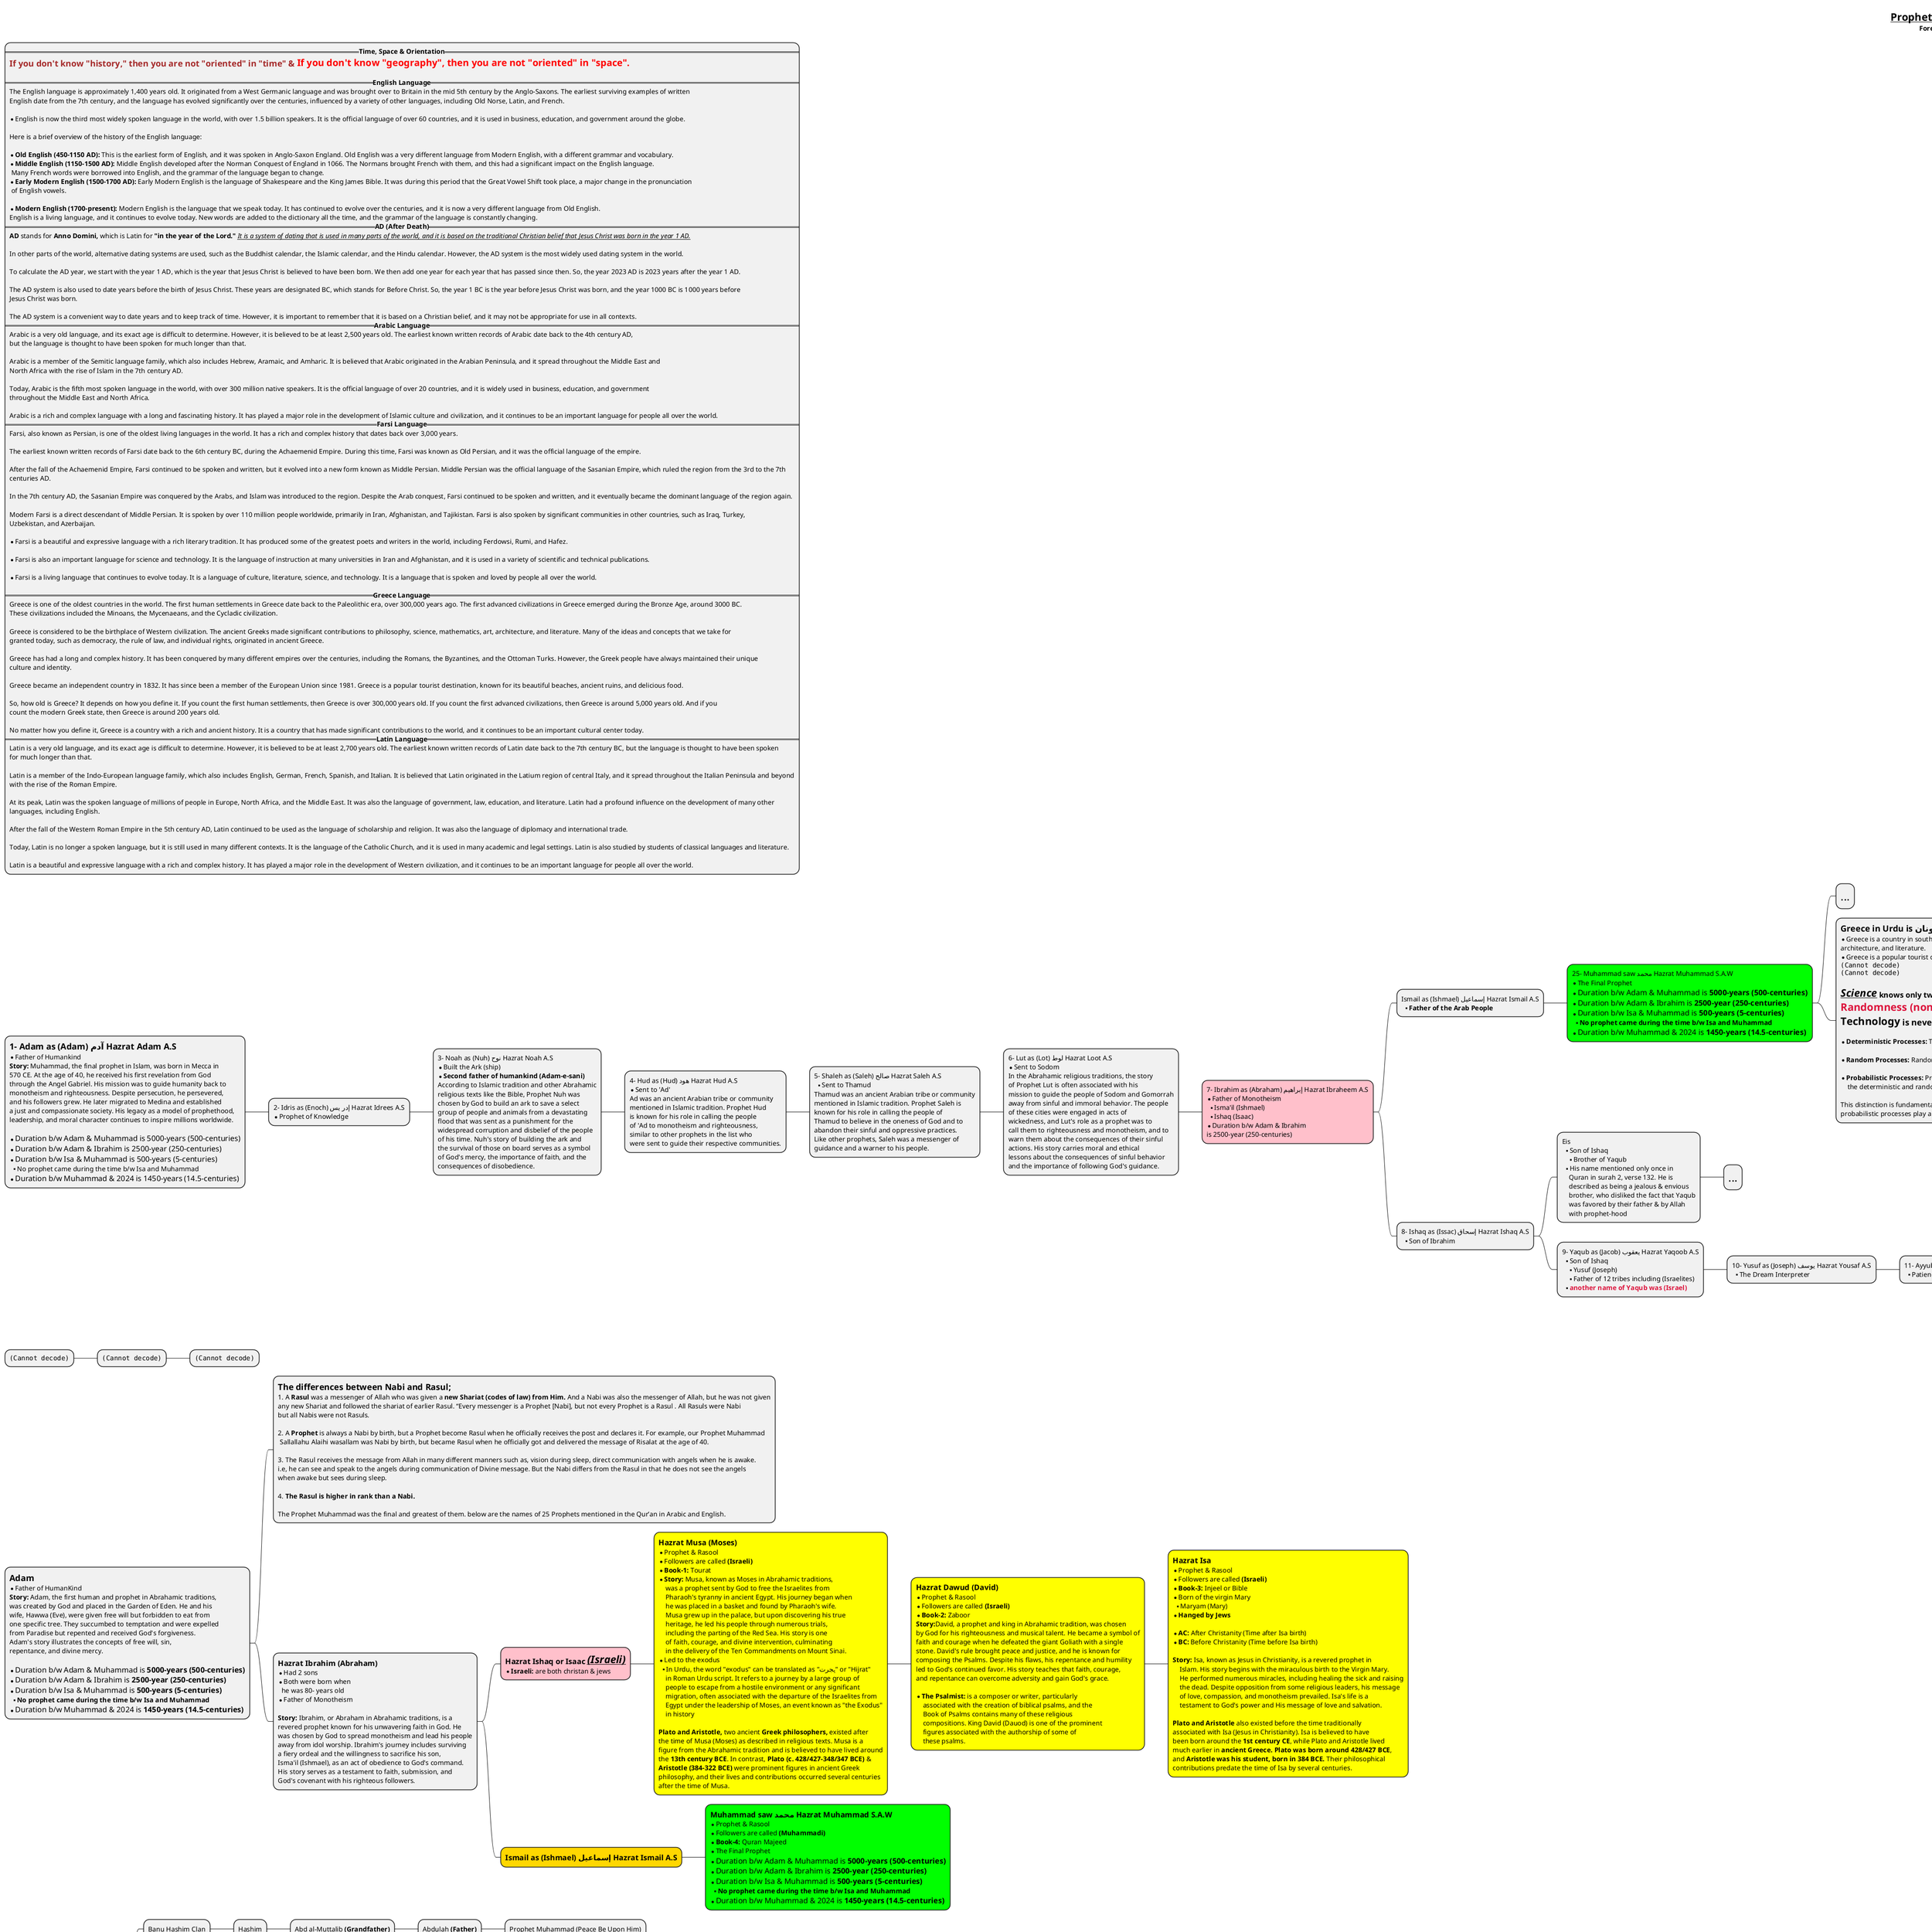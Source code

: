 @startmindmap
'!theme hacker

title = __Prophet Muhammad Family Tree__\nForefathers of Hazrat Muhammad

*:==**Time, Space & Orientation**==
== <color:brown>If you don't know "history," then you are not "oriented" in "time" & <color:red>If you don't know "geography", then you are not "oriented" in "space".

==**English Language**==
The English language is approximately 1,400 years old. It originated from a West Germanic language and was brought over to Britain in the mid 5th century by the Anglo-Saxons. The earliest surviving examples of written
English date from the 7th century, and the language has evolved significantly over the centuries, influenced by a variety of other languages, including Old Norse, Latin, and French.

* English is now the third most widely spoken language in the world, with over 1.5 billion speakers. It is the official language of over 60 countries, and it is used in business, education, and government around the globe.

Here is a brief overview of the history of the English language:

* **Old English (450-1150 AD):** This is the earliest form of English, and it was spoken in Anglo-Saxon England. Old English was a very different language from Modern English, with a different grammar and vocabulary.
* **Middle English (1150-1500 AD):** Middle English developed after the Norman Conquest of England in 1066. The Normans brought French with them, and this had a significant impact on the English language.
 Many French words were borrowed into English, and the grammar of the language began to change.
* **Early Modern English (1500-1700 AD):** Early Modern English is the language of Shakespeare and the King James Bible. It was during this period that the Great Vowel Shift took place, a major change in the pronunciation
 of English vowels.

* **Modern English (1700-present):** Modern English is the language that we speak today. It has continued to evolve over the centuries, and it is now a very different language from Old English.
English is a living language, and it continues to evolve today. New words are added to the dictionary all the time, and the grammar of the language is constantly changing.
==**AD (After Death)**==
**AD** stands for **Anno Domini,** which is Latin for **"in the year of the Lord."** //__It is a system of dating that is used in many parts of the world, and it is based on the traditional Christian belief that Jesus Christ was born in the year 1 AD.__//

In other parts of the world, alternative dating systems are used, such as the Buddhist calendar, the Islamic calendar, and the Hindu calendar. However, the AD system is the most widely used dating system in the world.

To calculate the AD year, we start with the year 1 AD, which is the year that Jesus Christ is believed to have been born. We then add one year for each year that has passed since then. So, the year 2023 AD is 2023 years after the year 1 AD.

The AD system is also used to date years before the birth of Jesus Christ. These years are designated BC, which stands for Before Christ. So, the year 1 BC is the year before Jesus Christ was born, and the year 1000 BC is 1000 years before
Jesus Christ was born.

The AD system is a convenient way to date years and to keep track of time. However, it is important to remember that it is based on a Christian belief, and it may not be appropriate for use in all contexts.
==**Arabic Language**==
Arabic is a very old language, and its exact age is difficult to determine. However, it is believed to be at least 2,500 years old. The earliest known written records of Arabic date back to the 4th century AD,
but the language is thought to have been spoken for much longer than that.

Arabic is a member of the Semitic language family, which also includes Hebrew, Aramaic, and Amharic. It is believed that Arabic originated in the Arabian Peninsula, and it spread throughout the Middle East and
North Africa with the rise of Islam in the 7th century AD.

Today, Arabic is the fifth most spoken language in the world, with over 300 million native speakers. It is the official language of over 20 countries, and it is widely used in business, education, and government
throughout the Middle East and North Africa.

Arabic is a rich and complex language with a long and fascinating history. It has played a major role in the development of Islamic culture and civilization, and it continues to be an important language for people all over the world.
==**Farsi Language**==
Farsi, also known as Persian, is one of the oldest living languages in the world. It has a rich and complex history that dates back over 3,000 years.

The earliest known written records of Farsi date back to the 6th century BC, during the Achaemenid Empire. During this time, Farsi was known as Old Persian, and it was the official language of the empire.

After the fall of the Achaemenid Empire, Farsi continued to be spoken and written, but it evolved into a new form known as Middle Persian. Middle Persian was the official language of the Sasanian Empire, which ruled the region from the 3rd to the 7th
centuries AD.

In the 7th century AD, the Sasanian Empire was conquered by the Arabs, and Islam was introduced to the region. Despite the Arab conquest, Farsi continued to be spoken and written, and it eventually became the dominant language of the region again.

Modern Farsi is a direct descendant of Middle Persian. It is spoken by over 110 million people worldwide, primarily in Iran, Afghanistan, and Tajikistan. Farsi is also spoken by significant communities in other countries, such as Iraq, Turkey,
Uzbekistan, and Azerbaijan.

* Farsi is a beautiful and expressive language with a rich literary tradition. It has produced some of the greatest poets and writers in the world, including Ferdowsi, Rumi, and Hafez.

* Farsi is also an important language for science and technology. It is the language of instruction at many universities in Iran and Afghanistan, and it is used in a variety of scientific and technical publications.

* Farsi is a living language that continues to evolve today. It is a language of culture, literature, science, and technology. It is a language that is spoken and loved by people all over the world.

==**Greece Language**==
Greece is one of the oldest countries in the world. The first human settlements in Greece date back to the Paleolithic era, over 300,000 years ago. The first advanced civilizations in Greece emerged during the Bronze Age, around 3000 BC.
These civilizations included the Minoans, the Mycenaeans, and the Cycladic civilization.

Greece is considered to be the birthplace of Western civilization. The ancient Greeks made significant contributions to philosophy, science, mathematics, art, architecture, and literature. Many of the ideas and concepts that we take for
granted today, such as democracy, the rule of law, and individual rights, originated in ancient Greece.

Greece has had a long and complex history. It has been conquered by many different empires over the centuries, including the Romans, the Byzantines, and the Ottoman Turks. However, the Greek people have always maintained their unique
culture and identity.

Greece became an independent country in 1832. It has since been a member of the European Union since 1981. Greece is a popular tourist destination, known for its beautiful beaches, ancient ruins, and delicious food.

So, how old is Greece? It depends on how you define it. If you count the first human settlements, then Greece is over 300,000 years old. If you count the first advanced civilizations, then Greece is around 5,000 years old. And if you
count the modern Greek state, then Greece is around 200 years old.

No matter how you define it, Greece is a country with a rich and ancient history. It is a country that has made significant contributions to the world, and it continues to be an important cultural center today.
==**Latin Language**==
Latin is a very old language, and its exact age is difficult to determine. However, it is believed to be at least 2,700 years old. The earliest known written records of Latin date back to the 7th century BC, but the language is thought to have been spoken
for much longer than that.

Latin is a member of the Indo-European language family, which also includes English, German, French, Spanish, and Italian. It is believed that Latin originated in the Latium region of central Italy, and it spread throughout the Italian Peninsula and beyond
with the rise of the Roman Empire.

At its peak, Latin was the spoken language of millions of people in Europe, North Africa, and the Middle East. It was also the language of government, law, education, and literature. Latin had a profound influence on the development of many other
languages, including English.

After the fall of the Western Roman Empire in the 5th century AD, Latin continued to be used as the language of scholarship and religion. It was also the language of diplomacy and international trade.

Today, Latin is no longer a spoken language, but it is still used in many different contexts. It is the language of the Catholic Church, and it is used in many academic and legal settings. Latin is also studied by students of classical languages and literature.

Latin is a beautiful and expressive language with a rich and complex history. It has played a major role in the development of Western civilization, and it continues to be an important language for people all over the world.;

*:=1- Adam as (Adam) آدم Hazrat Adam A.S
* Father of Humankind
**Story:** Muhammad, the final prophet in Islam, was born in Mecca in
570 CE. At the age of 40, he received his first revelation from God
through the Angel Gabriel. His mission was to guide humanity back to
monotheism and righteousness. Despite persecution, he persevered,
and his followers grew. He later migrated to Medina and established
a just and compassionate society. His legacy as a model of prophethood,
leadership, and moral character continues to inspire millions worldwide.

* <size:16>Duration b/w Adam & Muhammad is 5000-years (500-centuries)
* <size:16>Duration b/w Adam & Ibrahim is 2500-year (250-centuries)
* <size:16>Duration b/w Isa & Muhammad is 500-years (5-centuries)
** No prophet came during the time b/w Isa and Muhammad
* <size:16>Duration b/w Muhammad & 2024 is 1450-years (14.5-centuries);

** 2- Idris as (Enoch) إدر يس Hazrat Idrees A.S\n* Prophet of Knowledge

***:3- Noah as (Nuh) نوح Hazrat Noah A.S
* Built the Ark (ship)
* **Second father of humankind (Adam-e-sani)**
According to Islamic tradition and other Abrahamic
religious texts like the Bible, Prophet Nuh was
chosen by God to build an ark to save a select
group of people and animals from a devastating
flood that was sent as a punishment for the
widespread corruption and disbelief of the people
of his time. Nuh's story of building the ark and
the survival of those on board serves as a symbol
of God's mercy, the importance of faith, and the
consequences of disobedience.;

****:4- Hud as (Hud) هود Hazrat Hud A.S
* Sent to 'Ad'
Ad was an ancient Arabian tribe or community
mentioned in Islamic tradition. Prophet Hud
is known for his role in calling the people
of 'Ad to monotheism and righteousness,
similar to other prophets in the list who
were sent to guide their respective communities.;

*****:5- Shaleh as (Saleh) صالح Hazrat Saleh A.S
** Sent to Thamud
Thamud was an ancient Arabian tribe or community
mentioned in Islamic tradition. Prophet Saleh is
known for his role in calling the people of
Thamud to believe in the oneness of God and to
abandon their sinful and oppressive practices.
Like other prophets, Saleh was a messenger of
guidance and a warner to his people.;

******:6- Lut as (Lot) لوط Hazrat Loot A.S
* Sent to Sodom
In the Abrahamic religious traditions, the story
of Prophet Lut is often associated with his
mission to guide the people of Sodom and Gomorrah
away from sinful and immoral behavior. The people
of these cities were engaged in acts of
wickedness, and Lut's role as a prophet was to
call them to righteousness and monotheism, and to
warn them about the consequences of their sinful
actions. His story carries moral and ethical
lessons about the consequences of sinful behavior
and the importance of following God's guidance.;

*******[#pink]:7- Ibrahim as (Abraham) إبراهيم Hazrat Ibraheem A.S
* Father of Monotheism
** Isma'il (Ishmael)
** Ishaq (Isaac)
* Duration b/w Adam & Ibrahim
is 2500-year (250-centuries);

********:Ismail as (Ishmael) إسماعيل Hazrat Ismail A.S
** **Father of the Arab People**;


*********[#lime]:25- Muhammad saw محمد Hazrat Muhammad S.A.W
* The Final Prophet
* <size:16>Duration b/w Adam & Muhammad is **5000-years (500-centuries)**
* <size:16>Duration b/w Adam & Ibrahim is **2500-year (250-centuries)**
* <size:16>Duration b/w Isa & Muhammad is **500-years (5-centuries)**
** **No prophet came during the time b/w Isa and Muhammad**
* <size:16>Duration b/w Muhammad & 2024 is **1450-years (14.5-centuries)**;
********** <size:24>...

**********:=Greece in Urdu is یونان (Yunani).
* Greece is a country in southeastern Europe. It is known for its beautiful beaches, ancient ruins, and delicious food. Greece is also the birthplace of Western civilization, and it has made significant contributions to **philosophy, science, mathematics, art,**
architecture, and literature.
* Greece is a popular tourist destination, and it is a great place to learn about history and culture.
<img:images/img_6.png>
<img:images/img_9.png>

== //__**Science**__// knows only two kinds of processes in nature <color:lime>deterministic</color> and <color:crimson>random (non-deterministic) processes</color> and __combination of these two results in <color:brown>**probabilistic processes**__.
= <color:crimson>Randomness (non-determinism) and probability</color> are not freedom. They mean I can't predict your actions with 100% accuracy because there's randomness.
= **Technology** is never <color:red>deterministic.</color> You can't build paradise or hell with these technologies. Because they don't have just one type of usage.

* **Deterministic Processes:** These are processes in which the outcomes are entirely determined by initial conditions and governing laws or equations. There is no inherent randomness or uncertainty in deterministic processes.

* **Random Processes:** Random processes are those in which outcomes involve an element of randomness or unpredictability. The behavior of such processes cannot be precisely predicted; instead, it follows probability distributions.

* **Probabilistic Processes:** Probabilistic processes, as you mentioned, result from a combination of deterministic and random elements. In these processes, outcomes are described using probabilities, which reflect both
    the deterministic and random aspects of the system.

This distinction is fundamental in various scientific fields, helping researchers understand and model the behavior of natural phenomena. Deterministic processes are common in classical physics, while random or
probabilistic processes play a significant role in quantum mechanics, statistical physics, and various other branches of science.;



********:8- Ishaq as (Issac) إسحاق Hazrat Ishaq A.S
** Son of Ibrahim;

*********:Eis
** Son of Ishaq
*** Brother of Yaqub
** His name mentioned only once in
    Quran in surah 2, verse 132. He is
    described as being a jealous & envious
    brother, who disliked the fact that Yaqub
    was favored by their father & by Allah
    with prophet-hood;
********** <size:24>...

*********:9- Yaqub as (Jacob) يعقوب Hazrat Yaqoob A.S
** Son of Ishaq
*** Yusuf (Joseph)
*** Father of 12 tribes including (Israelites)
** <color:crimson>**another name of Yaqub was (Israel)**;

**********:10- Yusuf as (Joseph) يوسف Hazrat Yousaf A.S
** The Dream Interpreter;

***********:11- Ayyub as (Job) أيوب Hazrat Ayub A.S
** Patience in Suffering;

************:12- Shu’aib as (Jethro) شعيب Hazrat Shoaib A.S
** Sent to Midian;

*************:13- Dzulkifli as (Ezekiel) ذو الكفل Hazrat Zulkifal A.S
** Identity is unclear;

**************[#yellow]:14- Musa as (Moses) موسى Hazrat Musa A.S
** Led the Exodus;

***************[#yellow]:16- Dawud as (David) داود Hazrat Daood A.S
** The Psalmist;

****************:17- Sulaiman as (Soloman) سليمان Hazrat Suleman A.S
** Wise and Powerful;

*****************:18- Ayyub (Job)
** Patience in Suffering;

****************** 1- Ilyas as (Elijah) إلياس Hazrat Illyas A.S

****************** 2- Alyas’a as (Elisha) اليسع

******************:19- Yunus as (Jonah) يونس Hazrat Younas A.S
** Swallowed by a Whale;

*******************[#gold]:19-  Zakaria as (Zachariah) زكريا Hazrat Zakria A.S
** Father of Yahya (John the Baptist);

********************[#gold]:20- Yahya as (John the Baptist) يحيى Hazrat Yahya A.S Yahya
** **Announced the Coming of Isa**;

*********************[#yellow]:**24- Isa as (Jesus) عيسى Hazrat Essa AS**
** Born of the Virgin Mary
*** Maryam (Mary);

********************** =In Year 1922\n<img:images/img.png>
*********************** =In year 2024\n<img:images/img_1.png>;
*********************** =In year 2024\n<img:images/img_5.png>;

**************[#gold]:15- Harun as (Aaron)هارون Hazrat Haroon A.S
** Brother of **Musa**;




* <img:images/img_2.png>
** <img:images/img_3.png>
*** <img:images/img_5.png>



*:=Adam
* Father of HumanKind
**Story:** Adam, the first human and prophet in Abrahamic traditions,
was created by God and placed in the Garden of Eden. He and his
wife, Hawwa (Eve), were given free will but forbidden to eat from
one specific tree. They succumbed to temptation and were expelled
from Paradise but repented and received God's forgiveness.
Adam's story illustrates the concepts of free will, sin,
repentance, and divine mercy.

* <size:16>Duration b/w Adam & Muhammad is **5000-years (500-centuries)**
* <size:16>Duration b/w Adam & Ibrahim is **2500-year (250-centuries)**
* <size:16>Duration b/w Isa & Muhammad is **500-years (5-centuries)**
** **No prophet came during the time b/w Isa and Muhammad**
* <size:16>Duration b/w Muhammad & 2024 is **1450-years (14.5-centuries)**;

**:=The differences between Nabi and Rasul;
1. A **Rasul** was a messenger of Allah who was given a **new Shariat (codes of law) from Him.** And a Nabi was also the messenger of Allah, but he was not given
any new Shariat and followed the shariat of earlier Rasul. “Every messenger is a Prophet [Nabi], but not every Prophet is a Rasul . All Rasuls were Nabi
but all Nabis were not Rasuls.

2. A **Prophet** is always a Nabi by birth, but a Prophet become Rasul when he officially receives the post and declares it. For example, our Prophet Muhammad
 Sallallahu Alaihi wasallam was Nabi by birth, but became Rasul when he officially got and delivered the message of Risalat at the age of 40.

3. The Rasul receives the message from Allah in many different manners such as, vision during sleep, direct communication with angels when he is awake.
i.e, he can see and speak to the angels during communication of Divine message. But the Nabi differs from the Rasul in that he does not see the angels
when awake but sees during sleep.

4. **The Rasul is higher in rank than a Nabi.**

The Prophet Muhammad was the final and greatest of them. below are the names of 25 Prophets mentioned in the Qur’an in Arabic and English.;


**:==Hazrat Ibrahim (Abraham)
* Had 2 sons
* Both were born when
  he was 80- years old
* Father of Monotheism

**Story:** Ibrahim, or Abraham in Abrahamic traditions, is a
revered prophet known for his unwavering faith in God. He
was chosen by God to spread monotheism and lead his people
away from idol worship. Ibrahim's journey includes surviving
a fiery ordeal and the willingness to sacrifice his son,
Isma'il (Ishmael), as an act of obedience to God's command.
His story serves as a testament to faith, submission, and
God's covenant with his righteous followers.;

***[#pink]:==Hazrat Ishaq or Isaac //**__(Israeli)__**//
* **Israeli:** are both christan & jews;
****[#yellow]:==Hazrat Musa (Moses)
* Prophet & Rasool
* Followers are called **(Israeli)**
* **Book-1:** Tourat
* **Story:** Musa, known as Moses in Abrahamic traditions,
    was a prophet sent by God to free the Israelites from
    Pharaoh's tyranny in ancient Egypt. His journey began when
    he was placed in a basket and found by Pharaoh's wife.
    Musa grew up in the palace, but upon discovering his true
    heritage, he led his people through numerous trials,
    including the parting of the Red Sea. His story is one
    of faith, courage, and divine intervention, culminating
    in the delivery of the Ten Commandments on Mount Sinai.
* Led to the exodus
** In Urdu, the word "exodus" can be translated as "ہجرت" or "Hijrat"
    in Roman Urdu script. It refers to a journey by a large group of
    people to escape from a hostile environment or any significant
    migration, often associated with the departure of the Israelites from
    Egypt under the leadership of Moses, an event known as "the Exodus"
    in history

**Plato and Aristotle,** two ancient **Greek philosophers,** existed after
the time of Musa (Moses) as described in religious texts. Musa is a
figure from the Abrahamic tradition and is believed to have lived around
the **13th century BCE**. In contrast, **Plato (c. 428/427–348/347 BCE)** &
**Aristotle (384–322 BCE)** were prominent figures in ancient Greek
philosophy, and their lives and contributions occurred several centuries
after the time of Musa.;

*****[#yellow]:==Hazrat Dawud (David)
* Prophet & Rasool
* Followers are called **(Israeli)**
* **Book-2:** Zaboor
**Story:**David, a prophet and king in Abrahamic tradition, was chosen
by God for his righteousness and musical talent. He became a symbol of
faith and courage when he defeated the giant Goliath with a single
stone. David's rule brought peace and justice, and he is known for
composing the Psalms. Despite his flaws, his repentance and humility
led to God's continued favor. His story teaches that faith, courage,
and repentance can overcome adversity and gain God's grace.

* **The Psalmist:** is a composer or writer, particularly
    associated with the creation of biblical psalms, and the
    Book of Psalms contains many of these religious
    compositions. King David (Dauod) is one of the prominent
    figures associated with the authorship of some of
    these psalms.;

******[#yellow]:==Hazrat Isa
* Prophet & Rasool
* Followers are called **(Israeli)**
* **Book-3:** Injeel or Bible
* Born of the virgin Mary
** Maryam (Mary)
* **Hanged by Jews**

* **AC:** After Christanity (Time after Isa birth)
* **BC:** Before Christanity (Time before Isa birth)

**Story:** Isa, known as Jesus in Christianity, is a revered prophet in
    Islam. His story begins with the miraculous birth to the Virgin Mary.
    He performed numerous miracles, including healing the sick and raising
    the dead. Despite opposition from some religious leaders, his message
    of love, compassion, and monotheism prevailed. Isa's life is a
    testament to God's power and His message of love and salvation.

**Plato and Aristotle** also existed before the time traditionally
associated with Isa (Jesus in Christianity). Isa is believed to have
been born around the **1st century CE**, while Plato and Aristotle lived
much earlier in **ancient Greece.** **Plato was born around 428/427 BCE**,
and **Aristotle was his student, born in 384 BCE.** Their philosophical
contributions predate the time of Isa by several centuries.;


***[#gold] ==Ismail as (Ishmael) إسماعيل Hazrat Ismail A.S
****[#lime]:==Muhammad saw محمد Hazrat Muhammad S.A.W
* Prophet & Rasool
* Followers are called **(Muhammadi)**
* **Book-4:** Quran Majeed
* The Final Prophet
* <size:16>Duration b/w Adam & Muhammad is **5000-years (500-centuries)**
* <size:16>Duration b/w Adam & Ibrahim is **2500-year (250-centuries)**
* <size:16>Duration b/w Isa & Muhammad is **500-years (5-centuries)**
** **No prophet came during the time b/w Isa and Muhammad**
* <size:16>Duration b/w Muhammad & 2024 is **1450-years (14.5-centuries)**;




* Forefathers of Hazrat Muhammad
** Banu Hashim Clan
*** Hashim
**** Abd al-Muttalib **(Grandfather)**
***** Abdulah **(Father)**
****** Prophet Muhammad (Peace Be Upon Him)

** Quraysh Tribe
*** Abd Manaf
**** **Hashim (as mentioned above)**
*** Abd Shams
*** Abd al-Dar
*** Abd Manaf (as mentioned above)

** Important Figures
*** Abdul-Muttalib **(Grandfather)**
*** Abdullah **(Father)**
*** Amina **(Mother)**
*** Abdul-Muttalib **(Paternal Grandfather)**
*** Abdul-Muttalib **(Maternal Grandfather)**


@endmindmap



@endmindmap

